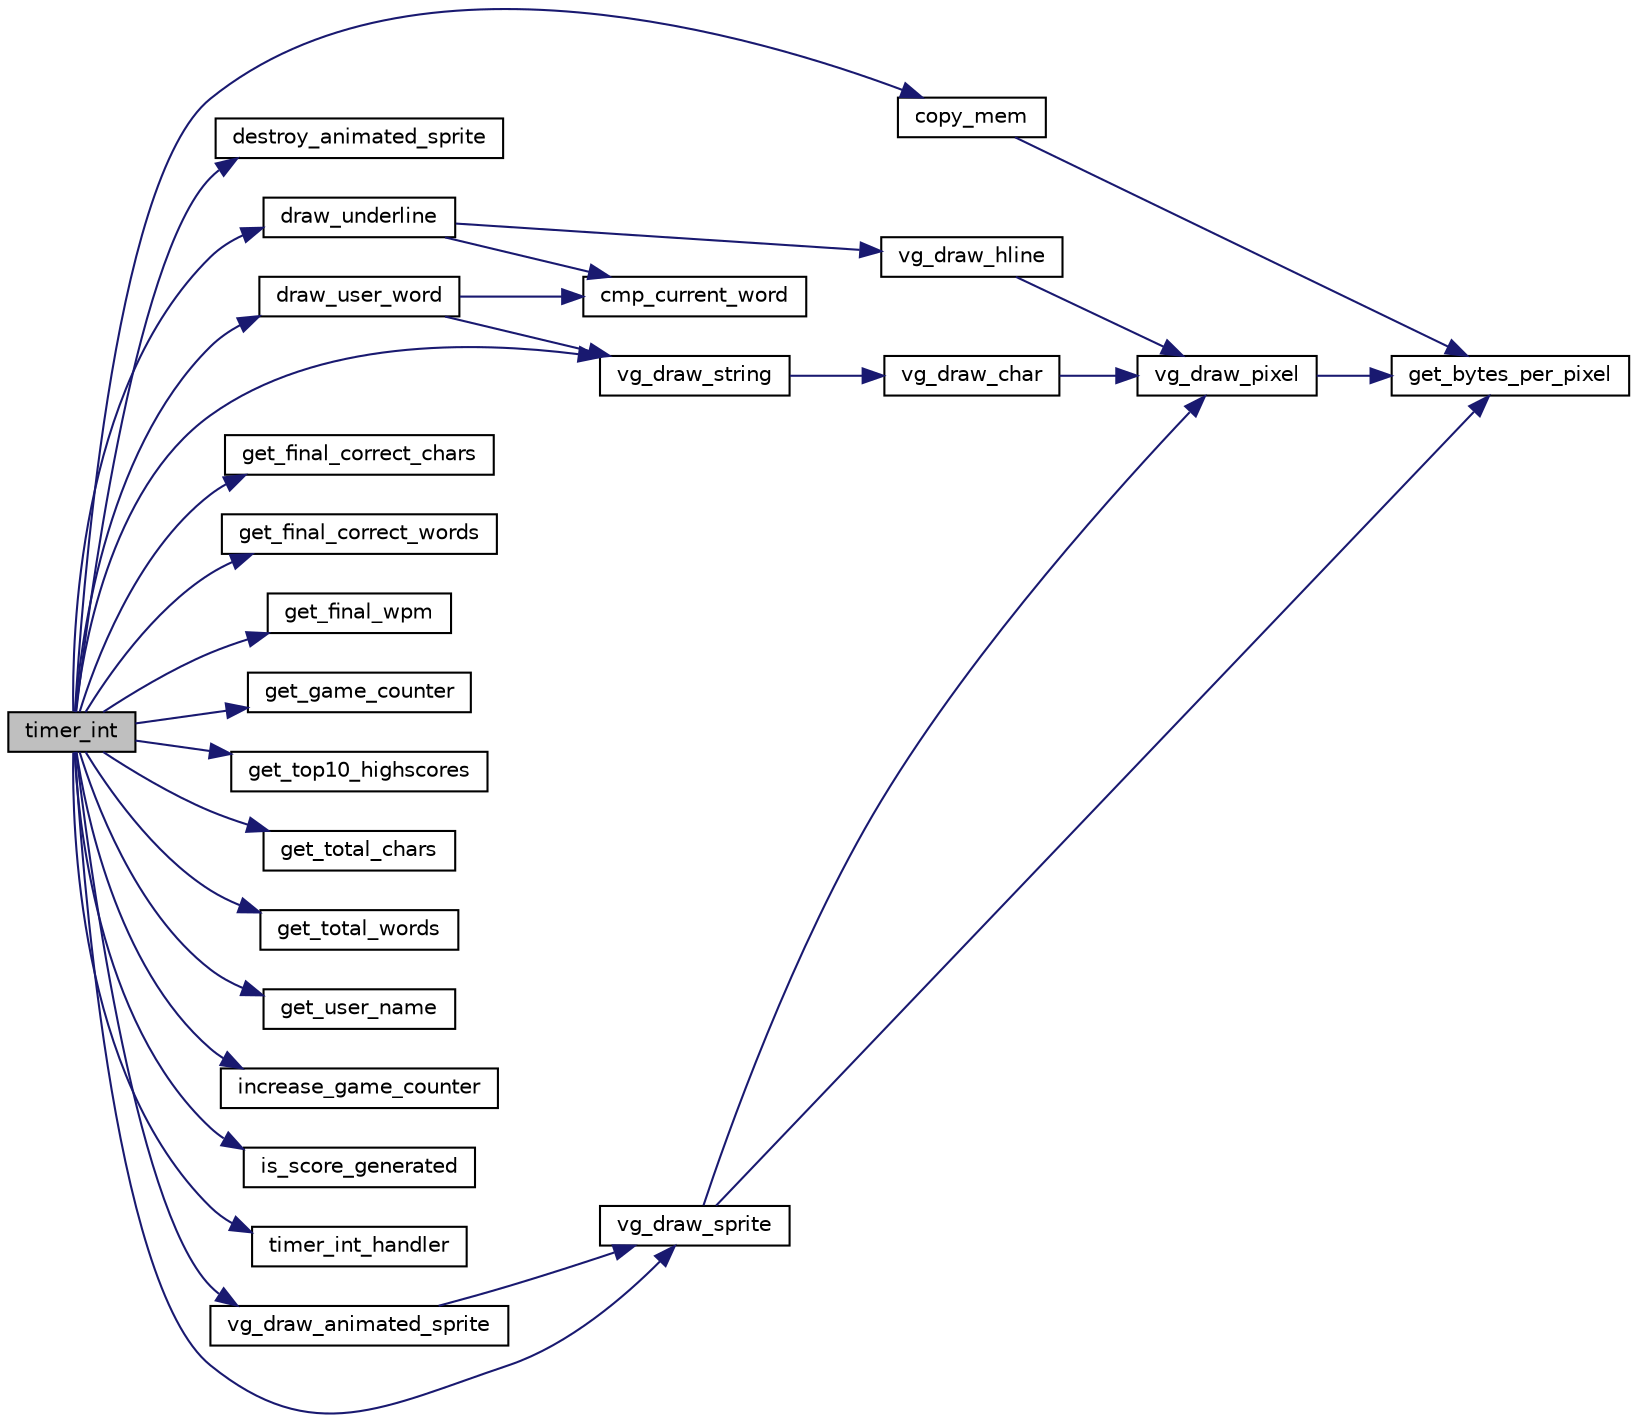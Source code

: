 digraph "timer_int"
{
 // LATEX_PDF_SIZE
  edge [fontname="Helvetica",fontsize="10",labelfontname="Helvetica",labelfontsize="10"];
  node [fontname="Helvetica",fontsize="10",shape=record];
  rankdir="LR";
  Node1 [label="timer_int",height=0.2,width=0.4,color="black", fillcolor="grey75", style="filled", fontcolor="black",tooltip="Timer interrupt handler. This function defines how timer interrupts are handled, depending on the cur..."];
  Node1 -> Node2 [color="midnightblue",fontsize="10",style="solid",fontname="Helvetica"];
  Node2 [label="copy_mem",height=0.2,width=0.4,color="black", fillcolor="white", style="filled",URL="$video__gr_8c.html#a5680205c46a42c8adb74d18eb7299508",tooltip="Copies the contents of the video buffer to the video memory."];
  Node2 -> Node3 [color="midnightblue",fontsize="10",style="solid",fontname="Helvetica"];
  Node3 [label="get_bytes_per_pixel",height=0.2,width=0.4,color="black", fillcolor="white", style="filled",URL="$video__gr_8c.html#a89e5e15fb2c065221f58c6d883da6049",tooltip="Calculates the number of bytes per pixel of the current mode, given the bits per pixel...."];
  Node1 -> Node4 [color="midnightblue",fontsize="10",style="solid",fontname="Helvetica"];
  Node4 [label="destroy_animated_sprite",height=0.2,width=0.4,color="black", fillcolor="white", style="filled",URL="$video__gr_8c.html#aab1e65bf7a0c2a6519a7ba866319d7ed",tooltip=" "];
  Node1 -> Node5 [color="midnightblue",fontsize="10",style="solid",fontname="Helvetica"];
  Node5 [label="draw_underline",height=0.2,width=0.4,color="black", fillcolor="white", style="filled",URL="$manager_8c.html#a05b70e6e0957319c26d4c7c8109cb407",tooltip="Draws an underline under the character that the user is currently typing."];
  Node5 -> Node6 [color="midnightblue",fontsize="10",style="solid",fontname="Helvetica"];
  Node6 [label="cmp_current_word",height=0.2,width=0.4,color="black", fillcolor="white", style="filled",URL="$game_8c.html#a68b8e1b62b28a49abe41cd8d0afcfc20",tooltip="Compares the current word being typed to the word in the sentence."];
  Node5 -> Node7 [color="midnightblue",fontsize="10",style="solid",fontname="Helvetica"];
  Node7 [label="vg_draw_hline",height=0.2,width=0.4,color="black", fillcolor="white", style="filled",URL="$video__gr_8c.html#a5e5b25bd525250f61f40b9e9f212d5e6",tooltip="Draws a horizontal line in the specified coordinates with the specified color."];
  Node7 -> Node8 [color="midnightblue",fontsize="10",style="solid",fontname="Helvetica"];
  Node8 [label="vg_draw_pixel",height=0.2,width=0.4,color="black", fillcolor="white", style="filled",URL="$video__gr_8c.html#a08c498ffeb0a3962e3b7711b57397741",tooltip="Draws a pixel in the specified coordinates with the specified color."];
  Node8 -> Node3 [color="midnightblue",fontsize="10",style="solid",fontname="Helvetica"];
  Node1 -> Node9 [color="midnightblue",fontsize="10",style="solid",fontname="Helvetica"];
  Node9 [label="draw_user_word",height=0.2,width=0.4,color="black", fillcolor="white", style="filled",URL="$manager_8c.html#a9cd7022ff34c76c5e3028c16419cf075",tooltip="Draws a word in the screen."];
  Node9 -> Node6 [color="midnightblue",fontsize="10",style="solid",fontname="Helvetica"];
  Node9 -> Node10 [color="midnightblue",fontsize="10",style="solid",fontname="Helvetica"];
  Node10 [label="vg_draw_string",height=0.2,width=0.4,color="black", fillcolor="white", style="filled",URL="$video__gr_8c.html#aa6f33847fa05e5123517fab111cc6114",tooltip="Draws a string in the specified coordinates with the specified color."];
  Node10 -> Node11 [color="midnightblue",fontsize="10",style="solid",fontname="Helvetica"];
  Node11 [label="vg_draw_char",height=0.2,width=0.4,color="black", fillcolor="white", style="filled",URL="$video__gr_8c.html#af3d48301439b1a7536212794165a0917",tooltip="Draws a character in the specified coordinates with the specified color."];
  Node11 -> Node8 [color="midnightblue",fontsize="10",style="solid",fontname="Helvetica"];
  Node1 -> Node12 [color="midnightblue",fontsize="10",style="solid",fontname="Helvetica"];
  Node12 [label="get_final_correct_chars",height=0.2,width=0.4,color="black", fillcolor="white", style="filled",URL="$gameover_8c.html#a461f5b82f988e883eb5dfeef5c6a400a",tooltip="Gets the total number of characters typed correctly by the player."];
  Node1 -> Node13 [color="midnightblue",fontsize="10",style="solid",fontname="Helvetica"];
  Node13 [label="get_final_correct_words",height=0.2,width=0.4,color="black", fillcolor="white", style="filled",URL="$gameover_8c.html#a6eb28851a496e6a73ad15538ae77a96b",tooltip="Gets the final number of correct words typed by the player."];
  Node1 -> Node14 [color="midnightblue",fontsize="10",style="solid",fontname="Helvetica"];
  Node14 [label="get_final_wpm",height=0.2,width=0.4,color="black", fillcolor="white", style="filled",URL="$gameover_8c.html#a3a1b831ce1771a5aae4b6388854c7e97",tooltip="Gets the final words per minute of the player."];
  Node1 -> Node15 [color="midnightblue",fontsize="10",style="solid",fontname="Helvetica"];
  Node15 [label="get_game_counter",height=0.2,width=0.4,color="black", fillcolor="white", style="filled",URL="$game_8c.html#af82979d73ddd3b83d43763cdc77876c0",tooltip="Gets the game counter."];
  Node1 -> Node16 [color="midnightblue",fontsize="10",style="solid",fontname="Helvetica"];
  Node16 [label="get_top10_highscores",height=0.2,width=0.4,color="black", fillcolor="white", style="filled",URL="$gameover_8c.html#aaf9c51f26d335f448a9595fd5f77f59f",tooltip="Returns the top 10 highscores."];
  Node1 -> Node17 [color="midnightblue",fontsize="10",style="solid",fontname="Helvetica"];
  Node17 [label="get_total_chars",height=0.2,width=0.4,color="black", fillcolor="white", style="filled",URL="$gameover_8c.html#afe7317b366304ada231d64ef868aecb1",tooltip="Gets the total number of characters typed by the player."];
  Node1 -> Node18 [color="midnightblue",fontsize="10",style="solid",fontname="Helvetica"];
  Node18 [label="get_total_words",height=0.2,width=0.4,color="black", fillcolor="white", style="filled",URL="$gameover_8c.html#a6114c599aec804eba4b64c9eb6f9e654",tooltip="Gets the total number of words typed by the player."];
  Node1 -> Node19 [color="midnightblue",fontsize="10",style="solid",fontname="Helvetica"];
  Node19 [label="get_user_name",height=0.2,width=0.4,color="black", fillcolor="white", style="filled",URL="$gameover_8c.html#aa87202475d489986e93f9b44ba47ce91",tooltip="Gets the user name."];
  Node1 -> Node20 [color="midnightblue",fontsize="10",style="solid",fontname="Helvetica"];
  Node20 [label="increase_game_counter",height=0.2,width=0.4,color="black", fillcolor="white", style="filled",URL="$game_8c.html#acfeafc0df0af07be3759a58a0dddb53b",tooltip="Increments the game counter."];
  Node1 -> Node21 [color="midnightblue",fontsize="10",style="solid",fontname="Helvetica"];
  Node21 [label="is_score_generated",height=0.2,width=0.4,color="black", fillcolor="white", style="filled",URL="$gameover_8c.html#afc5fcaa16c284825f1bcd25b1aee253b",tooltip="Checks if the score has been generated."];
  Node1 -> Node22 [color="midnightblue",fontsize="10",style="solid",fontname="Helvetica"];
  Node22 [label="timer_int_handler",height=0.2,width=0.4,color="black", fillcolor="white", style="filled",URL="$timer_8c.html#a91a2072306c68353712a6b771287dc2c",tooltip=" "];
  Node1 -> Node23 [color="midnightblue",fontsize="10",style="solid",fontname="Helvetica"];
  Node23 [label="vg_draw_animated_sprite",height=0.2,width=0.4,color="black", fillcolor="white", style="filled",URL="$video__gr_8c.html#ab3e119ee89e4ebb8919ecd007f0fd99c",tooltip=" "];
  Node23 -> Node24 [color="midnightblue",fontsize="10",style="solid",fontname="Helvetica"];
  Node24 [label="vg_draw_sprite",height=0.2,width=0.4,color="black", fillcolor="white", style="filled",URL="$video__gr_8c.html#a50ba338a74273d7a169b05c9b42cea4b",tooltip="Draws a sprite specified in the argument."];
  Node24 -> Node3 [color="midnightblue",fontsize="10",style="solid",fontname="Helvetica"];
  Node24 -> Node8 [color="midnightblue",fontsize="10",style="solid",fontname="Helvetica"];
  Node1 -> Node24 [color="midnightblue",fontsize="10",style="solid",fontname="Helvetica"];
  Node1 -> Node10 [color="midnightblue",fontsize="10",style="solid",fontname="Helvetica"];
}
